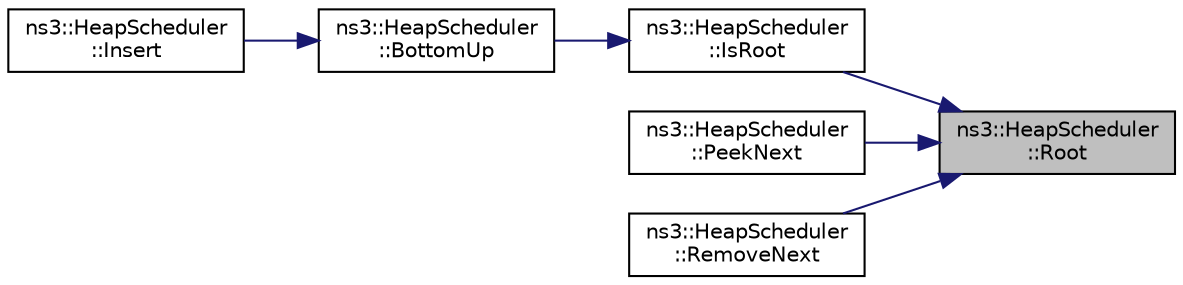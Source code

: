 digraph "ns3::HeapScheduler::Root"
{
 // LATEX_PDF_SIZE
  edge [fontname="Helvetica",fontsize="10",labelfontname="Helvetica",labelfontsize="10"];
  node [fontname="Helvetica",fontsize="10",shape=record];
  rankdir="RL";
  Node1 [label="ns3::HeapScheduler\l::Root",height=0.2,width=0.4,color="black", fillcolor="grey75", style="filled", fontcolor="black",tooltip="Get the root index of the heap."];
  Node1 -> Node2 [dir="back",color="midnightblue",fontsize="10",style="solid",fontname="Helvetica"];
  Node2 [label="ns3::HeapScheduler\l::IsRoot",height=0.2,width=0.4,color="black", fillcolor="white", style="filled",URL="$classns3_1_1_heap_scheduler.html#a361ccabae4640f65ae389b0abc648501",tooltip="Test if an index is the root."];
  Node2 -> Node3 [dir="back",color="midnightblue",fontsize="10",style="solid",fontname="Helvetica"];
  Node3 [label="ns3::HeapScheduler\l::BottomUp",height=0.2,width=0.4,color="black", fillcolor="white", style="filled",URL="$classns3_1_1_heap_scheduler.html#aee0e91bc6e951d1ad4a1425e9340164c",tooltip="Percolate a newly inserted Last item to its proper position."];
  Node3 -> Node4 [dir="back",color="midnightblue",fontsize="10",style="solid",fontname="Helvetica"];
  Node4 [label="ns3::HeapScheduler\l::Insert",height=0.2,width=0.4,color="black", fillcolor="white", style="filled",URL="$classns3_1_1_heap_scheduler.html#ac30b67c69e468683bfc7e32f71bfc152",tooltip="Insert a new Event in the schedule."];
  Node1 -> Node5 [dir="back",color="midnightblue",fontsize="10",style="solid",fontname="Helvetica"];
  Node5 [label="ns3::HeapScheduler\l::PeekNext",height=0.2,width=0.4,color="black", fillcolor="white", style="filled",URL="$classns3_1_1_heap_scheduler.html#ada093f84e3cc3a43d95575e3e3f170ef",tooltip="Get a pointer to the next event."];
  Node1 -> Node6 [dir="back",color="midnightblue",fontsize="10",style="solid",fontname="Helvetica"];
  Node6 [label="ns3::HeapScheduler\l::RemoveNext",height=0.2,width=0.4,color="black", fillcolor="white", style="filled",URL="$classns3_1_1_heap_scheduler.html#a97e15b27a21ddedd4346d66b21d97144",tooltip="Remove the earliest event from the event list."];
}
